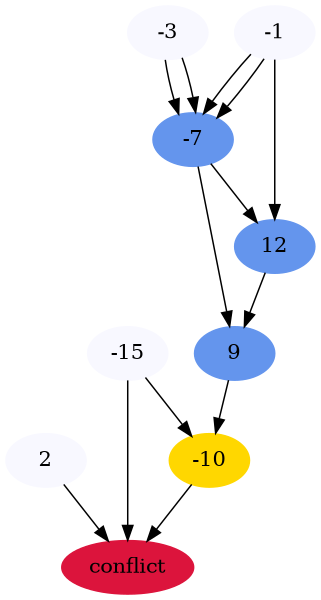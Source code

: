 digraph G {
 size ="4,4";
2 -> 0;
-15 -> 0;
-15 -> -10;
-1 -> -7;
-3 -> -7;
-7 -> 9;
-1 -> 12;
-1 -> -7;
-3 -> -7;
-7 -> 12;
12 -> 9;
9 -> -10;
-10 -> 0;
 0 [label="conflict",style=filled,color=crimson]; 
2 [label="2",style=filled,color="ghostwhite"];
9 [label="9",style=filled,color="cornflowerblue"];
12 [label="12",style=filled,color="cornflowerblue"];
-1 [label="-1",style=filled,color="ghostwhite"];
-3 [label="-3",style=filled,color="ghostwhite"];
-7 [label="-7",style=filled,color="cornflowerblue"];
-10 [label="-10",style=filled,color="gold"];
-15 [label="-15",style=filled,color="ghostwhite"];
}